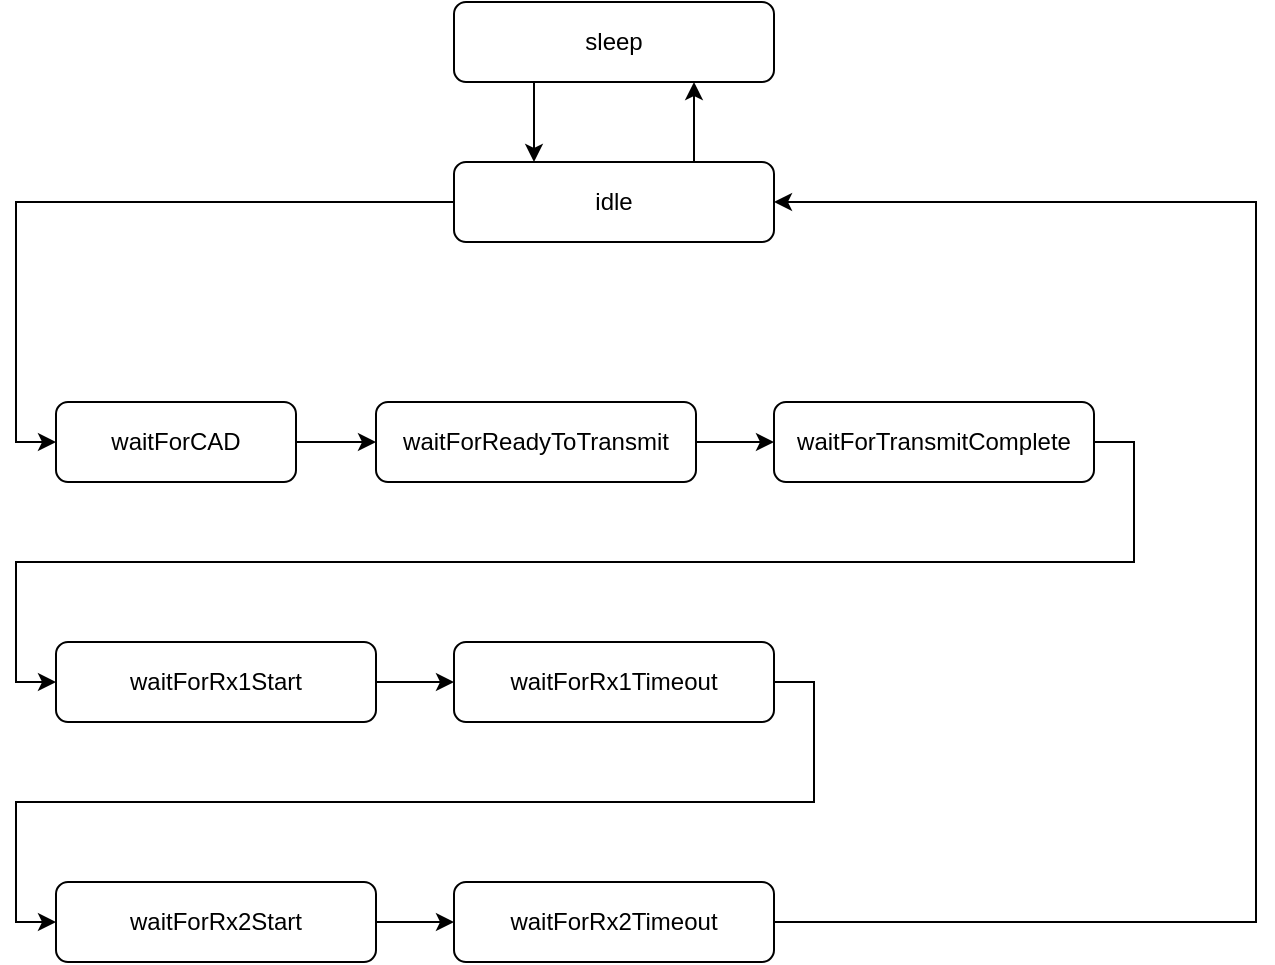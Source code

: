 <mxfile version="20.8.10" type="device"><diagram name="Page-1" id="cDFqvzHZ-wk-B9CZP8kg"><mxGraphModel dx="1185" dy="683" grid="1" gridSize="10" guides="1" tooltips="1" connect="1" arrows="1" fold="1" page="1" pageScale="1" pageWidth="1169" pageHeight="827" math="0" shadow="0"><root><mxCell id="0"/><mxCell id="1" parent="0"/><mxCell id="Dcw-5VdPW95NLNPkYIzX-17" style="edgeStyle=orthogonalEdgeStyle;rounded=0;orthogonalLoop=1;jettySize=auto;html=1;entryX=0.75;entryY=1;entryDx=0;entryDy=0;exitX=0.75;exitY=0;exitDx=0;exitDy=0;" edge="1" parent="1" source="Dcw-5VdPW95NLNPkYIzX-1" target="Dcw-5VdPW95NLNPkYIzX-2"><mxGeometry relative="1" as="geometry"/></mxCell><mxCell id="Dcw-5VdPW95NLNPkYIzX-18" style="edgeStyle=orthogonalEdgeStyle;rounded=0;orthogonalLoop=1;jettySize=auto;html=1;entryX=0;entryY=0.5;entryDx=0;entryDy=0;" edge="1" parent="1" source="Dcw-5VdPW95NLNPkYIzX-1" target="Dcw-5VdPW95NLNPkYIzX-3"><mxGeometry relative="1" as="geometry"/></mxCell><mxCell id="Dcw-5VdPW95NLNPkYIzX-1" value="idle" style="rounded=1;whiteSpace=wrap;html=1;" vertex="1" parent="1"><mxGeometry x="279" y="200" width="160" height="40" as="geometry"/></mxCell><mxCell id="Dcw-5VdPW95NLNPkYIzX-19" style="edgeStyle=orthogonalEdgeStyle;rounded=0;orthogonalLoop=1;jettySize=auto;html=1;entryX=0.25;entryY=0;entryDx=0;entryDy=0;exitX=0.25;exitY=1;exitDx=0;exitDy=0;" edge="1" parent="1" source="Dcw-5VdPW95NLNPkYIzX-2" target="Dcw-5VdPW95NLNPkYIzX-1"><mxGeometry relative="1" as="geometry"/></mxCell><mxCell id="Dcw-5VdPW95NLNPkYIzX-2" value="sleep" style="rounded=1;whiteSpace=wrap;html=1;" vertex="1" parent="1"><mxGeometry x="279" y="120" width="160" height="40" as="geometry"/></mxCell><mxCell id="Dcw-5VdPW95NLNPkYIzX-10" style="edgeStyle=orthogonalEdgeStyle;rounded=0;orthogonalLoop=1;jettySize=auto;html=1;" edge="1" parent="1" source="Dcw-5VdPW95NLNPkYIzX-3" target="Dcw-5VdPW95NLNPkYIzX-4"><mxGeometry relative="1" as="geometry"/></mxCell><mxCell id="Dcw-5VdPW95NLNPkYIzX-3" value="waitForCAD" style="rounded=1;whiteSpace=wrap;html=1;" vertex="1" parent="1"><mxGeometry x="80" y="320" width="120" height="40" as="geometry"/></mxCell><mxCell id="Dcw-5VdPW95NLNPkYIzX-11" style="edgeStyle=orthogonalEdgeStyle;rounded=0;orthogonalLoop=1;jettySize=auto;html=1;" edge="1" parent="1" source="Dcw-5VdPW95NLNPkYIzX-4" target="Dcw-5VdPW95NLNPkYIzX-5"><mxGeometry relative="1" as="geometry"/></mxCell><mxCell id="Dcw-5VdPW95NLNPkYIzX-4" value="waitForReadyToTransmit" style="rounded=1;whiteSpace=wrap;html=1;" vertex="1" parent="1"><mxGeometry x="240" y="320" width="160" height="40" as="geometry"/></mxCell><mxCell id="Dcw-5VdPW95NLNPkYIzX-12" style="edgeStyle=orthogonalEdgeStyle;rounded=0;orthogonalLoop=1;jettySize=auto;html=1;entryX=0;entryY=0.5;entryDx=0;entryDy=0;exitX=1;exitY=0.5;exitDx=0;exitDy=0;" edge="1" parent="1" source="Dcw-5VdPW95NLNPkYIzX-5" target="Dcw-5VdPW95NLNPkYIzX-6"><mxGeometry relative="1" as="geometry"/></mxCell><mxCell id="Dcw-5VdPW95NLNPkYIzX-5" value="waitForTransmitComplete" style="rounded=1;whiteSpace=wrap;html=1;" vertex="1" parent="1"><mxGeometry x="439" y="320" width="160" height="40" as="geometry"/></mxCell><mxCell id="Dcw-5VdPW95NLNPkYIzX-13" style="edgeStyle=orthogonalEdgeStyle;rounded=0;orthogonalLoop=1;jettySize=auto;html=1;" edge="1" parent="1" source="Dcw-5VdPW95NLNPkYIzX-6" target="Dcw-5VdPW95NLNPkYIzX-7"><mxGeometry relative="1" as="geometry"/></mxCell><mxCell id="Dcw-5VdPW95NLNPkYIzX-6" value="waitForRx1Start" style="rounded=1;whiteSpace=wrap;html=1;" vertex="1" parent="1"><mxGeometry x="80" y="440" width="160" height="40" as="geometry"/></mxCell><mxCell id="Dcw-5VdPW95NLNPkYIzX-14" style="edgeStyle=orthogonalEdgeStyle;rounded=0;orthogonalLoop=1;jettySize=auto;html=1;entryX=0;entryY=0.5;entryDx=0;entryDy=0;exitX=1;exitY=0.5;exitDx=0;exitDy=0;" edge="1" parent="1" source="Dcw-5VdPW95NLNPkYIzX-7" target="Dcw-5VdPW95NLNPkYIzX-8"><mxGeometry relative="1" as="geometry"/></mxCell><mxCell id="Dcw-5VdPW95NLNPkYIzX-7" value="waitForRx1Timeout" style="rounded=1;whiteSpace=wrap;html=1;" vertex="1" parent="1"><mxGeometry x="279" y="440" width="160" height="40" as="geometry"/></mxCell><mxCell id="Dcw-5VdPW95NLNPkYIzX-15" style="edgeStyle=orthogonalEdgeStyle;rounded=0;orthogonalLoop=1;jettySize=auto;html=1;entryX=0;entryY=0.5;entryDx=0;entryDy=0;" edge="1" parent="1" source="Dcw-5VdPW95NLNPkYIzX-8" target="Dcw-5VdPW95NLNPkYIzX-9"><mxGeometry relative="1" as="geometry"/></mxCell><mxCell id="Dcw-5VdPW95NLNPkYIzX-8" value="waitForRx2Start" style="rounded=1;whiteSpace=wrap;html=1;" vertex="1" parent="1"><mxGeometry x="80" y="560" width="160" height="40" as="geometry"/></mxCell><mxCell id="Dcw-5VdPW95NLNPkYIzX-16" style="edgeStyle=orthogonalEdgeStyle;rounded=0;orthogonalLoop=1;jettySize=auto;html=1;entryX=1;entryY=0.5;entryDx=0;entryDy=0;" edge="1" parent="1" source="Dcw-5VdPW95NLNPkYIzX-9" target="Dcw-5VdPW95NLNPkYIzX-1"><mxGeometry relative="1" as="geometry"><mxPoint x="630" y="250" as="targetPoint"/><Array as="points"><mxPoint x="680" y="580"/><mxPoint x="680" y="220"/></Array></mxGeometry></mxCell><mxCell id="Dcw-5VdPW95NLNPkYIzX-9" value="waitForRx2Timeout" style="rounded=1;whiteSpace=wrap;html=1;" vertex="1" parent="1"><mxGeometry x="279" y="560" width="160" height="40" as="geometry"/></mxCell></root></mxGraphModel></diagram></mxfile>